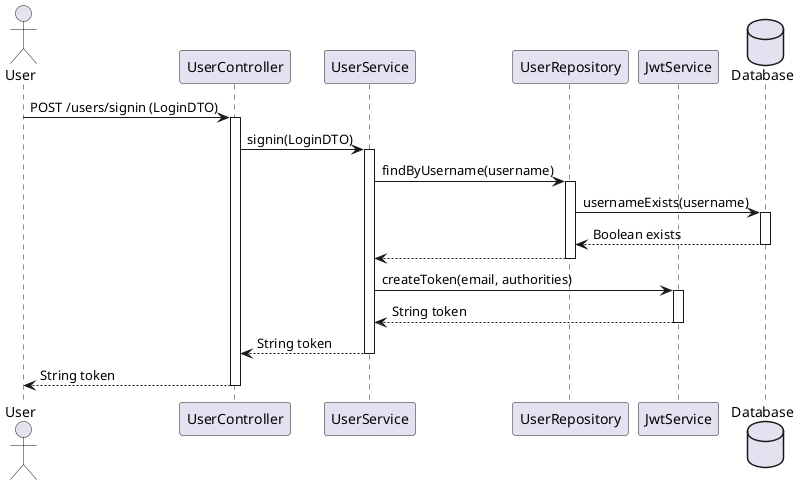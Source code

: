 @startuml
actor User
participant UserController
participant UserService
participant UserRepository
participant JwtService
database Database

User -> UserController: POST /users/signin (LoginDTO)

activate UserController
UserController -> UserService: signin(LoginDTO)
activate UserService

UserService -> UserRepository: findByUsername(username)
activate UserRepository
UserRepository -> Database: usernameExists(username)
activate Database
Database --> UserRepository: Boolean exists
deactivate Database
UserRepository --> UserService:
deactivate UserRepository

UserService -> JwtService: createToken(email, authorities)
activate JwtService
JwtService --> UserService: String token
deactivate JwtService

UserService --> UserController: String token
deactivate UserService

UserController --> User: String token
deactivate UserController

@enduml
